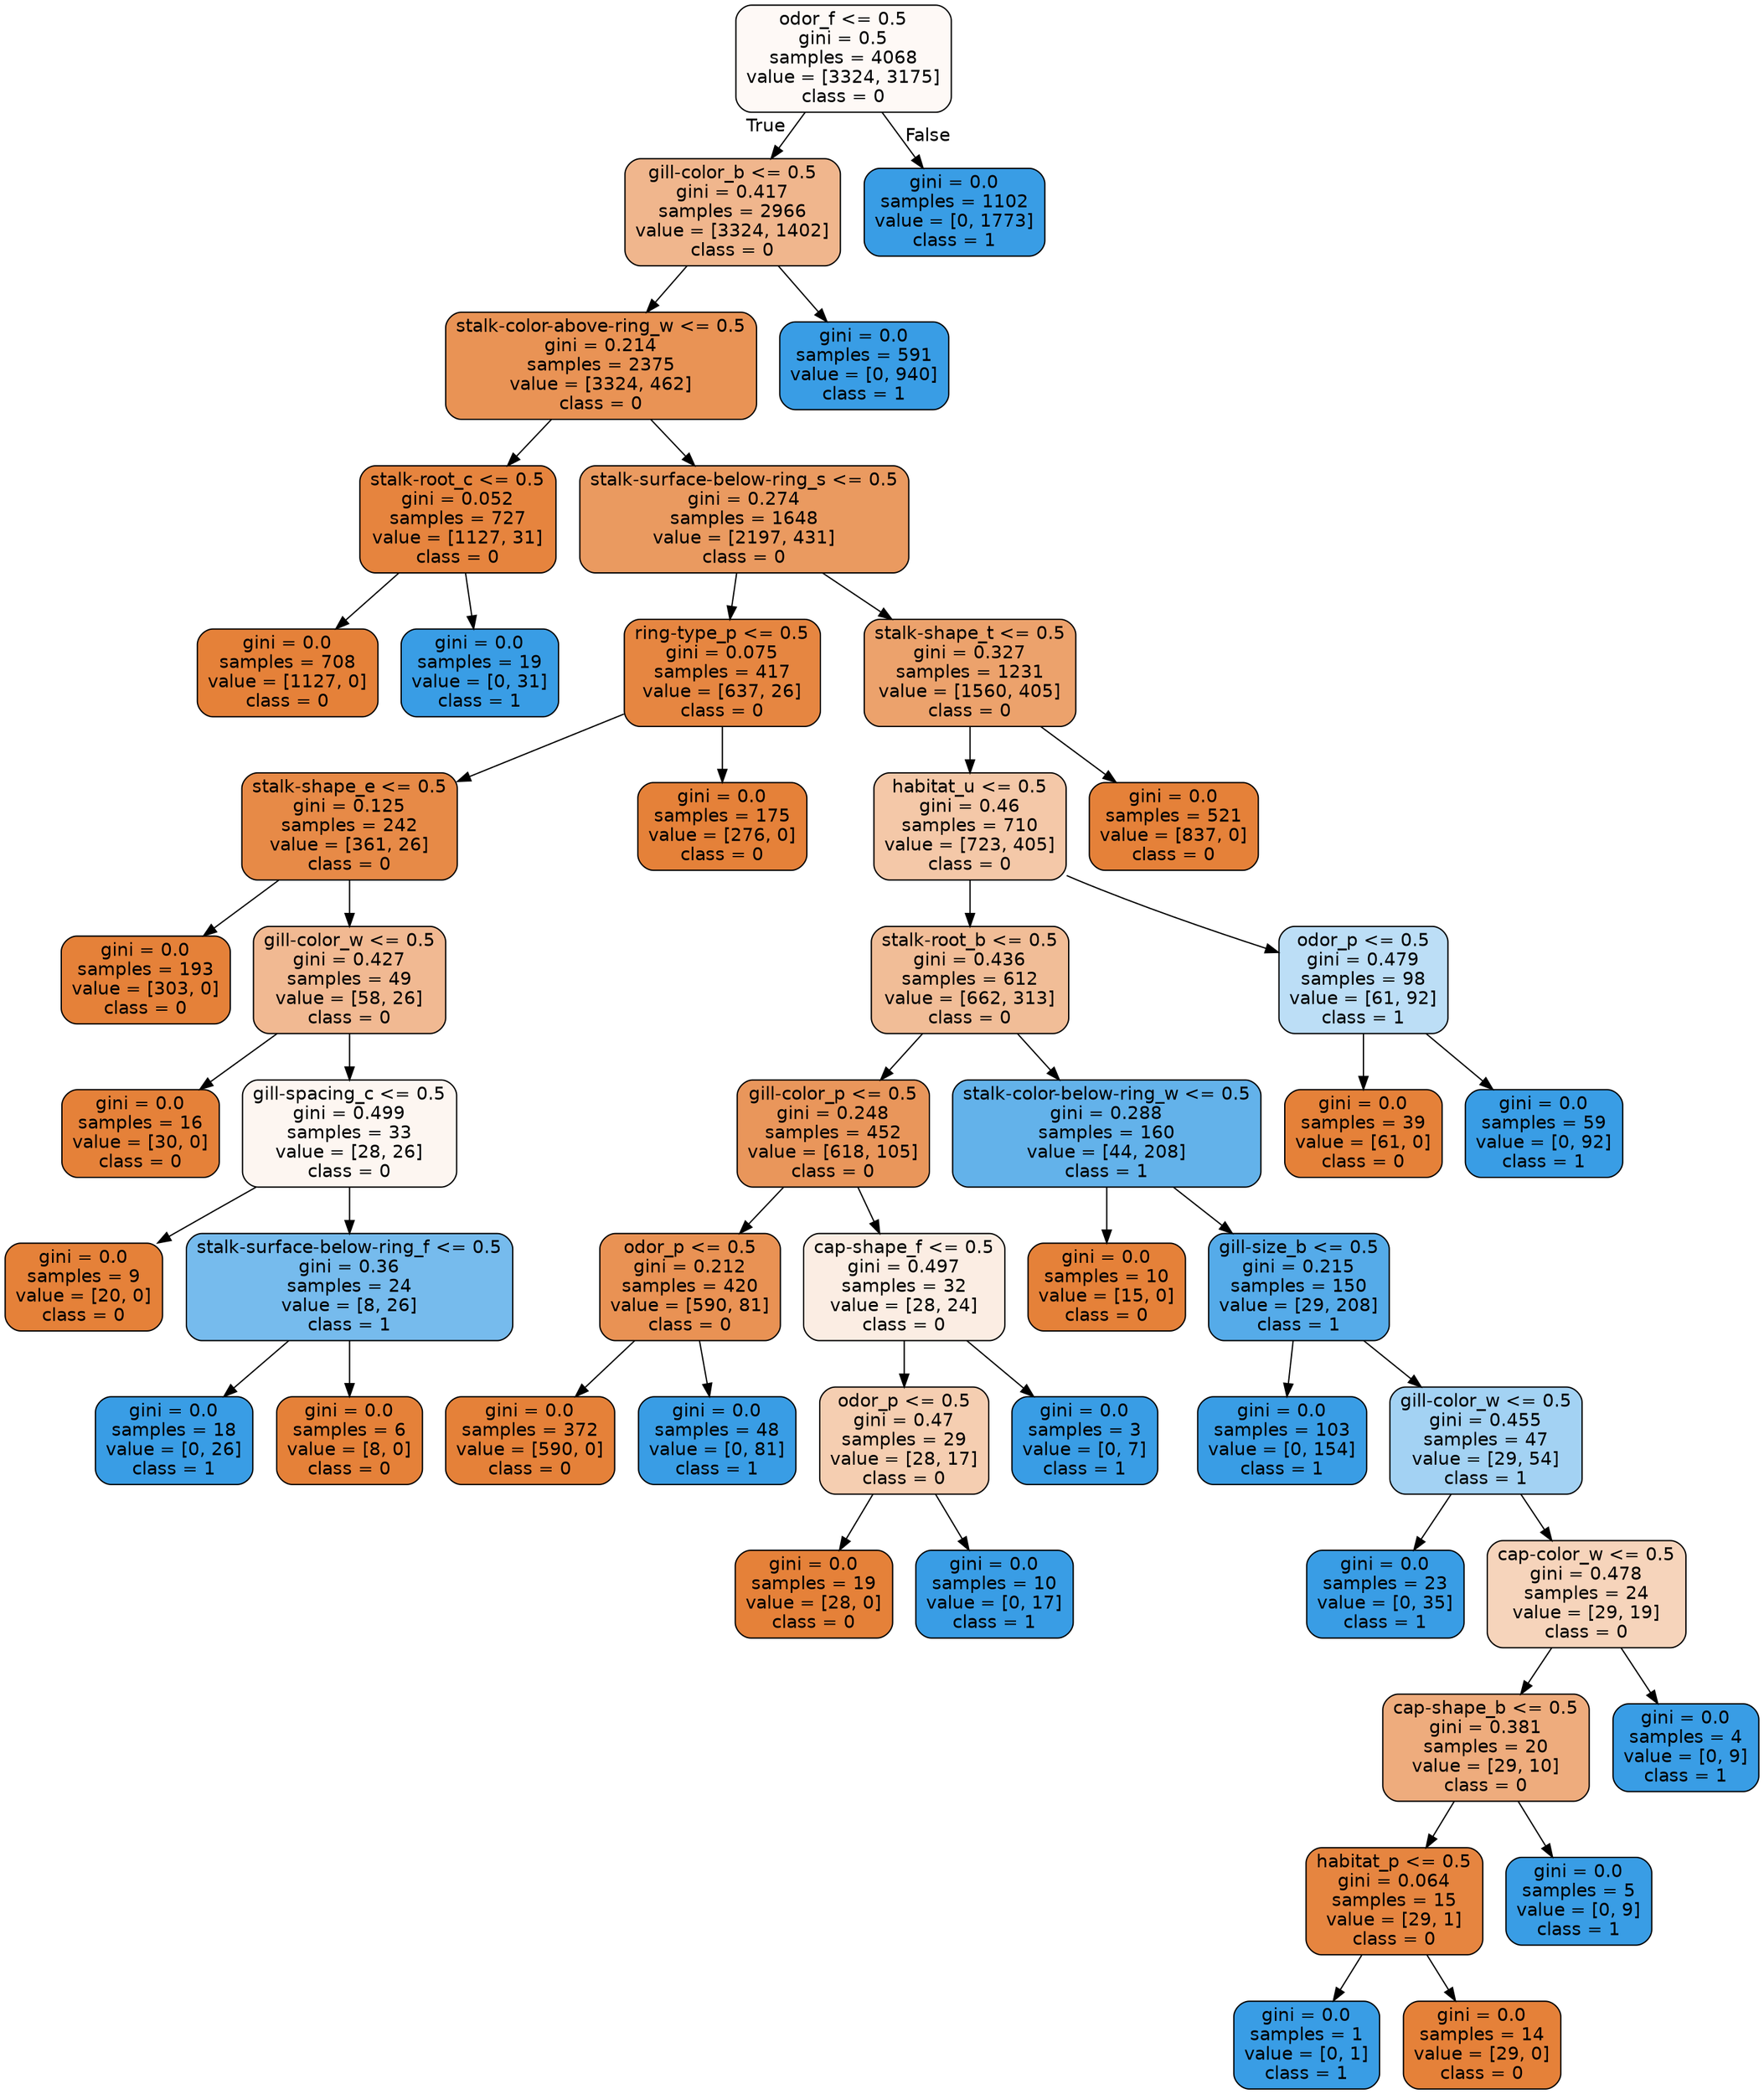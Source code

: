 digraph Tree {
node [shape=box, style="filled, rounded", color="black", fontname="helvetica"] ;
edge [fontname="helvetica"] ;
0 [label="odor_f <= 0.5\ngini = 0.5\nsamples = 4068\nvalue = [3324, 3175]\nclass = 0", fillcolor="#fef9f6"] ;
1 [label="gill-color_b <= 0.5\ngini = 0.417\nsamples = 2966\nvalue = [3324, 1402]\nclass = 0", fillcolor="#f0b68d"] ;
0 -> 1 [labeldistance=2.5, labelangle=45, headlabel="True"] ;
2 [label="stalk-color-above-ring_w <= 0.5\ngini = 0.214\nsamples = 2375\nvalue = [3324, 462]\nclass = 0", fillcolor="#e99355"] ;
1 -> 2 ;
3 [label="stalk-root_c <= 0.5\ngini = 0.052\nsamples = 727\nvalue = [1127, 31]\nclass = 0", fillcolor="#e6843e"] ;
2 -> 3 ;
4 [label="gini = 0.0\nsamples = 708\nvalue = [1127, 0]\nclass = 0", fillcolor="#e58139"] ;
3 -> 4 ;
5 [label="gini = 0.0\nsamples = 19\nvalue = [0, 31]\nclass = 1", fillcolor="#399de5"] ;
3 -> 5 ;
6 [label="stalk-surface-below-ring_s <= 0.5\ngini = 0.274\nsamples = 1648\nvalue = [2197, 431]\nclass = 0", fillcolor="#ea9a60"] ;
2 -> 6 ;
7 [label="ring-type_p <= 0.5\ngini = 0.075\nsamples = 417\nvalue = [637, 26]\nclass = 0", fillcolor="#e68641"] ;
6 -> 7 ;
8 [label="stalk-shape_e <= 0.5\ngini = 0.125\nsamples = 242\nvalue = [361, 26]\nclass = 0", fillcolor="#e78a47"] ;
7 -> 8 ;
9 [label="gini = 0.0\nsamples = 193\nvalue = [303, 0]\nclass = 0", fillcolor="#e58139"] ;
8 -> 9 ;
10 [label="gill-color_w <= 0.5\ngini = 0.427\nsamples = 49\nvalue = [58, 26]\nclass = 0", fillcolor="#f1b992"] ;
8 -> 10 ;
11 [label="gini = 0.0\nsamples = 16\nvalue = [30, 0]\nclass = 0", fillcolor="#e58139"] ;
10 -> 11 ;
12 [label="gill-spacing_c <= 0.5\ngini = 0.499\nsamples = 33\nvalue = [28, 26]\nclass = 0", fillcolor="#fdf6f1"] ;
10 -> 12 ;
13 [label="gini = 0.0\nsamples = 9\nvalue = [20, 0]\nclass = 0", fillcolor="#e58139"] ;
12 -> 13 ;
14 [label="stalk-surface-below-ring_f <= 0.5\ngini = 0.36\nsamples = 24\nvalue = [8, 26]\nclass = 1", fillcolor="#76bbed"] ;
12 -> 14 ;
15 [label="gini = 0.0\nsamples = 18\nvalue = [0, 26]\nclass = 1", fillcolor="#399de5"] ;
14 -> 15 ;
16 [label="gini = 0.0\nsamples = 6\nvalue = [8, 0]\nclass = 0", fillcolor="#e58139"] ;
14 -> 16 ;
17 [label="gini = 0.0\nsamples = 175\nvalue = [276, 0]\nclass = 0", fillcolor="#e58139"] ;
7 -> 17 ;
18 [label="stalk-shape_t <= 0.5\ngini = 0.327\nsamples = 1231\nvalue = [1560, 405]\nclass = 0", fillcolor="#eca26c"] ;
6 -> 18 ;
19 [label="habitat_u <= 0.5\ngini = 0.46\nsamples = 710\nvalue = [723, 405]\nclass = 0", fillcolor="#f4c8a8"] ;
18 -> 19 ;
20 [label="stalk-root_b <= 0.5\ngini = 0.436\nsamples = 612\nvalue = [662, 313]\nclass = 0", fillcolor="#f1bd97"] ;
19 -> 20 ;
21 [label="gill-color_p <= 0.5\ngini = 0.248\nsamples = 452\nvalue = [618, 105]\nclass = 0", fillcolor="#e9965b"] ;
20 -> 21 ;
22 [label="odor_p <= 0.5\ngini = 0.212\nsamples = 420\nvalue = [590, 81]\nclass = 0", fillcolor="#e99254"] ;
21 -> 22 ;
23 [label="gini = 0.0\nsamples = 372\nvalue = [590, 0]\nclass = 0", fillcolor="#e58139"] ;
22 -> 23 ;
24 [label="gini = 0.0\nsamples = 48\nvalue = [0, 81]\nclass = 1", fillcolor="#399de5"] ;
22 -> 24 ;
25 [label="cap-shape_f <= 0.5\ngini = 0.497\nsamples = 32\nvalue = [28, 24]\nclass = 0", fillcolor="#fbede3"] ;
21 -> 25 ;
26 [label="odor_p <= 0.5\ngini = 0.47\nsamples = 29\nvalue = [28, 17]\nclass = 0", fillcolor="#f5ceb1"] ;
25 -> 26 ;
27 [label="gini = 0.0\nsamples = 19\nvalue = [28, 0]\nclass = 0", fillcolor="#e58139"] ;
26 -> 27 ;
28 [label="gini = 0.0\nsamples = 10\nvalue = [0, 17]\nclass = 1", fillcolor="#399de5"] ;
26 -> 28 ;
29 [label="gini = 0.0\nsamples = 3\nvalue = [0, 7]\nclass = 1", fillcolor="#399de5"] ;
25 -> 29 ;
30 [label="stalk-color-below-ring_w <= 0.5\ngini = 0.288\nsamples = 160\nvalue = [44, 208]\nclass = 1", fillcolor="#63b2ea"] ;
20 -> 30 ;
31 [label="gini = 0.0\nsamples = 10\nvalue = [15, 0]\nclass = 0", fillcolor="#e58139"] ;
30 -> 31 ;
32 [label="gill-size_b <= 0.5\ngini = 0.215\nsamples = 150\nvalue = [29, 208]\nclass = 1", fillcolor="#55abe9"] ;
30 -> 32 ;
33 [label="gini = 0.0\nsamples = 103\nvalue = [0, 154]\nclass = 1", fillcolor="#399de5"] ;
32 -> 33 ;
34 [label="gill-color_w <= 0.5\ngini = 0.455\nsamples = 47\nvalue = [29, 54]\nclass = 1", fillcolor="#a3d2f3"] ;
32 -> 34 ;
35 [label="gini = 0.0\nsamples = 23\nvalue = [0, 35]\nclass = 1", fillcolor="#399de5"] ;
34 -> 35 ;
36 [label="cap-color_w <= 0.5\ngini = 0.478\nsamples = 24\nvalue = [29, 19]\nclass = 0", fillcolor="#f6d4bb"] ;
34 -> 36 ;
37 [label="cap-shape_b <= 0.5\ngini = 0.381\nsamples = 20\nvalue = [29, 10]\nclass = 0", fillcolor="#eeac7d"] ;
36 -> 37 ;
38 [label="habitat_p <= 0.5\ngini = 0.064\nsamples = 15\nvalue = [29, 1]\nclass = 0", fillcolor="#e68540"] ;
37 -> 38 ;
39 [label="gini = 0.0\nsamples = 1\nvalue = [0, 1]\nclass = 1", fillcolor="#399de5"] ;
38 -> 39 ;
40 [label="gini = 0.0\nsamples = 14\nvalue = [29, 0]\nclass = 0", fillcolor="#e58139"] ;
38 -> 40 ;
41 [label="gini = 0.0\nsamples = 5\nvalue = [0, 9]\nclass = 1", fillcolor="#399de5"] ;
37 -> 41 ;
42 [label="gini = 0.0\nsamples = 4\nvalue = [0, 9]\nclass = 1", fillcolor="#399de5"] ;
36 -> 42 ;
43 [label="odor_p <= 0.5\ngini = 0.479\nsamples = 98\nvalue = [61, 92]\nclass = 1", fillcolor="#bcdef6"] ;
19 -> 43 ;
44 [label="gini = 0.0\nsamples = 39\nvalue = [61, 0]\nclass = 0", fillcolor="#e58139"] ;
43 -> 44 ;
45 [label="gini = 0.0\nsamples = 59\nvalue = [0, 92]\nclass = 1", fillcolor="#399de5"] ;
43 -> 45 ;
46 [label="gini = 0.0\nsamples = 521\nvalue = [837, 0]\nclass = 0", fillcolor="#e58139"] ;
18 -> 46 ;
47 [label="gini = 0.0\nsamples = 591\nvalue = [0, 940]\nclass = 1", fillcolor="#399de5"] ;
1 -> 47 ;
48 [label="gini = 0.0\nsamples = 1102\nvalue = [0, 1773]\nclass = 1", fillcolor="#399de5"] ;
0 -> 48 [labeldistance=2.5, labelangle=-45, headlabel="False"] ;
}